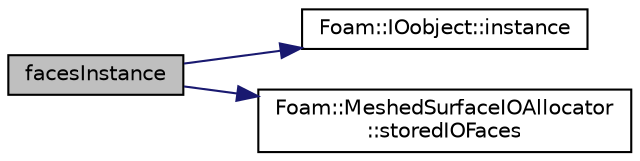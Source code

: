 digraph "facesInstance"
{
  bgcolor="transparent";
  edge [fontname="Helvetica",fontsize="10",labelfontname="Helvetica",labelfontsize="10"];
  node [fontname="Helvetica",fontsize="10",shape=record];
  rankdir="LR";
  Node1 [label="facesInstance",height=0.2,width=0.4,color="black", fillcolor="grey75", style="filled", fontcolor="black"];
  Node1 -> Node2 [color="midnightblue",fontsize="10",style="solid",fontname="Helvetica"];
  Node2 [label="Foam::IOobject::instance",height=0.2,width=0.4,color="black",URL="$a01203.html#a927868ca22fb186135659bc0acadd47b"];
  Node1 -> Node3 [color="midnightblue",fontsize="10",style="solid",fontname="Helvetica"];
  Node3 [label="Foam::MeshedSurfaceIOAllocator\l::storedIOFaces",height=0.2,width=0.4,color="black",URL="$a01504.html#aac302ffacba23175075789791d6807a9",tooltip="Non-const access to the faces. "];
}
